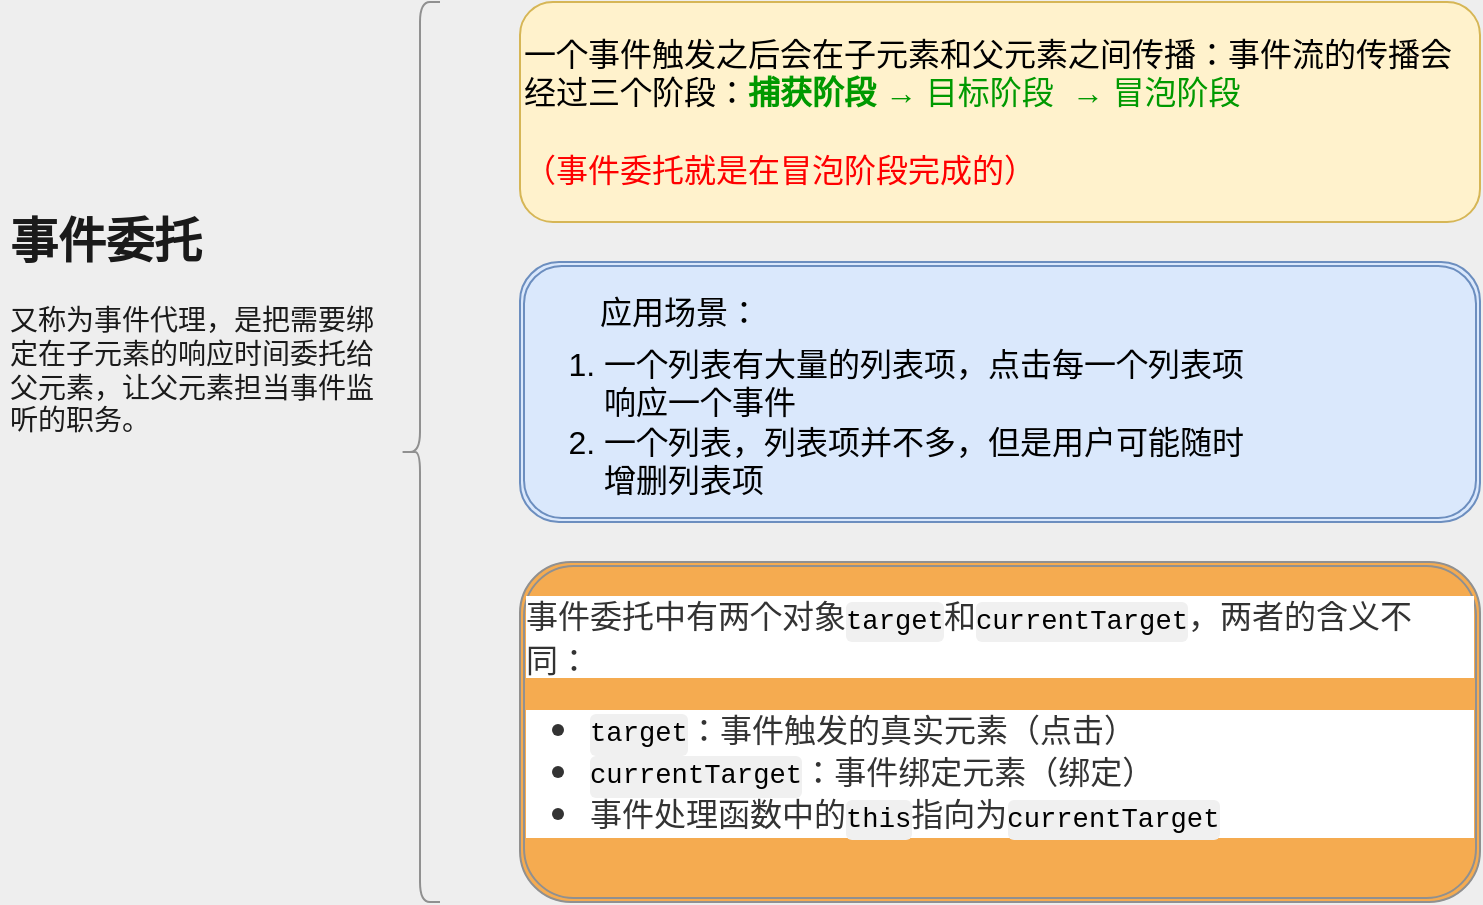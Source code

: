 <mxfile version="20.2.3" type="github">
  <diagram id="40TfQQK1eF6lb47exuI9" name="第 1 页">
    <mxGraphModel dx="946" dy="614" grid="1" gridSize="10" guides="1" tooltips="1" connect="1" arrows="1" fold="1" page="1" pageScale="1" pageWidth="827" pageHeight="1169" background="#EEEEEE" math="0" shadow="0">
      <root>
        <mxCell id="0" />
        <mxCell id="1" parent="0" />
        <mxCell id="tMri1krznpawDl7mKPqJ-2" value="&lt;h1&gt;事件委托&lt;/h1&gt;&lt;p&gt;&lt;font style=&quot;font-size: 14px;&quot;&gt;又称为事件代理，是把需要绑定在子元素的响应时间委托给父元素，让父元素担当事件监听的职务。&lt;/font&gt;&lt;/p&gt;" style="text;html=1;strokeColor=none;fillColor=none;spacing=5;spacingTop=-20;whiteSpace=wrap;overflow=hidden;rounded=0;fontColor=#1A1A1A;" vertex="1" parent="1">
          <mxGeometry x="20" y="160" width="200" height="120" as="geometry" />
        </mxCell>
        <mxCell id="tMri1krznpawDl7mKPqJ-3" value="" style="shape=curlyBracket;whiteSpace=wrap;html=1;rounded=1;fontSize=14;fontColor=#1A1A1A;strokeColor=#909090;fillColor=#F5AB50;" vertex="1" parent="1">
          <mxGeometry x="220" y="60" width="20" height="450" as="geometry" />
        </mxCell>
        <mxCell id="tMri1krznpawDl7mKPqJ-4" value="&lt;font style=&quot;font-size: 16px;&quot;&gt;一个事件触发之后会在子元素和父元素之间传播：事件流的传播会经过三个阶段：&lt;b style=&quot;color: rgb(0, 153, 0);&quot;&gt;捕获阶段&lt;/b&gt;&lt;font color=&quot;#009900&quot;&gt;&amp;nbsp;&lt;/font&gt;&lt;span style=&quot;color: rgb(0, 153, 0); font-family: Arial, sans-serif;&quot;&gt;→ 目标阶段&amp;nbsp;&amp;nbsp;&lt;/span&gt;&lt;/font&gt;&lt;span style=&quot;font-family: Arial, sans-serif;&quot;&gt;&lt;font size=&quot;3&quot;&gt;&lt;font style=&quot;&quot; color=&quot;#009900&quot;&gt;→ 冒泡阶段&lt;/font&gt;&lt;br&gt;&lt;br&gt;&lt;font style=&quot;&quot; color=&quot;#ff0000&quot;&gt;（事件委托就是在冒泡阶段完成的）&lt;/font&gt;&lt;/font&gt;&lt;br&gt;&lt;/span&gt;" style="rounded=1;whiteSpace=wrap;html=1;fontSize=14;strokeColor=#d6b656;fillColor=#fff2cc;align=left;" vertex="1" parent="1">
          <mxGeometry x="280" y="60" width="480" height="110" as="geometry" />
        </mxCell>
        <mxCell id="tMri1krznpawDl7mKPqJ-7" value="" style="shape=ext;double=1;rounded=1;whiteSpace=wrap;html=1;labelBackgroundColor=none;fontSize=16;strokeColor=#6c8ebf;fillColor=#dae8fc;" vertex="1" parent="1">
          <mxGeometry x="280" y="190" width="480" height="130" as="geometry" />
        </mxCell>
        <mxCell id="tMri1krznpawDl7mKPqJ-6" value="&lt;ol&gt;&lt;li&gt;一个列表有大量的列表项，点击每一个列表项响应一个事件&lt;/li&gt;&lt;li&gt;一个列表，列表项并不多，但是用户可能随时增删列表项&lt;/li&gt;&lt;/ol&gt;" style="text;strokeColor=none;fillColor=none;html=1;whiteSpace=wrap;verticalAlign=middle;overflow=hidden;labelBackgroundColor=none;fontSize=16;fontColor=#000000;" vertex="1" parent="1">
          <mxGeometry x="280" y="190" width="370" height="160" as="geometry" />
        </mxCell>
        <mxCell id="tMri1krznpawDl7mKPqJ-8" value="应用场景：" style="text;html=1;strokeColor=none;fillColor=none;align=center;verticalAlign=middle;whiteSpace=wrap;rounded=0;labelBackgroundColor=none;fontSize=16;fontColor=#000000;" vertex="1" parent="1">
          <mxGeometry x="270" y="200" width="180" height="30" as="geometry" />
        </mxCell>
        <mxCell id="tMri1krznpawDl7mKPqJ-11" value="&lt;p style=&quot;margin-top: 0px; margin-bottom: 16px; color: rgb(51, 51, 51); font-family: &amp;quot;Helvetica Neue&amp;quot;, Helvetica, &amp;quot;Segoe UI&amp;quot;, Arial, freesans, sans-serif; text-align: start; background-color: rgb(255, 255, 255);&quot;&gt;事件委托中有两个对象&lt;code style=&quot;color: rgb(0, 0, 0); font-family: Menlo, Monaco, Consolas, &amp;quot;Courier New&amp;quot;, monospace; background-color: rgb(240, 240, 240); border-radius: 3px; padding: 0.2em 0px; font-size: 0.85em !important;&quot;&gt;target&lt;/code&gt;和&lt;code style=&quot;color: rgb(0, 0, 0); font-family: Menlo, Monaco, Consolas, &amp;quot;Courier New&amp;quot;, monospace; background-color: rgb(240, 240, 240); border-radius: 3px; padding: 0.2em 0px; font-size: 0.85em !important;&quot;&gt;currentTarget&lt;/code&gt;，两者的含义不同：&lt;/p&gt;&lt;ul style=&quot;padding-left: 2em; margin-top: 0px; margin-bottom: 16px; color: rgb(51, 51, 51); font-family: &amp;quot;Helvetica Neue&amp;quot;, Helvetica, &amp;quot;Segoe UI&amp;quot;, Arial, freesans, sans-serif; text-align: start; background-color: rgb(255, 255, 255);&quot;&gt;&lt;li style=&quot;margin-bottom: 0px;&quot;&gt;&lt;code style=&quot;color: rgb(0, 0, 0); font-family: Menlo, Monaco, Consolas, &amp;quot;Courier New&amp;quot;, monospace; background-color: rgb(240, 240, 240); border-radius: 3px; padding: 0.2em 0px; font-size: 0.85em !important;&quot;&gt;target&lt;/code&gt;：事件触发的真实元素（点击）&lt;/li&gt;&lt;li style=&quot;margin-bottom: 0px;&quot;&gt;&lt;code style=&quot;color: rgb(0, 0, 0); font-family: Menlo, Monaco, Consolas, &amp;quot;Courier New&amp;quot;, monospace; background-color: rgb(240, 240, 240); border-radius: 3px; padding: 0.2em 0px; font-size: 0.85em !important;&quot;&gt;currentTarget&lt;/code&gt;：事件绑定元素（绑定）&lt;/li&gt;&lt;li style=&quot;margin-bottom: 0px;&quot;&gt;事件处理函数中的&lt;code style=&quot;color: rgb(0, 0, 0); font-family: Menlo, Monaco, Consolas, &amp;quot;Courier New&amp;quot;, monospace; background-color: rgb(240, 240, 240); border-radius: 3px; padding: 0.2em 0px; font-size: 0.85em !important;&quot;&gt;this&lt;/code&gt;指向为&lt;code style=&quot;color: rgb(0, 0, 0); font-family: Menlo, Monaco, Consolas, &amp;quot;Courier New&amp;quot;, monospace; background-color: rgb(240, 240, 240); border-radius: 3px; padding: 0.2em 0px; font-size: 0.85em !important;&quot;&gt;currentTarget&lt;/code&gt;&lt;/li&gt;&lt;/ul&gt;" style="shape=ext;double=1;rounded=1;whiteSpace=wrap;html=1;labelBackgroundColor=none;fontSize=16;fontColor=#000000;strokeColor=#909090;fillColor=#F5AB50;" vertex="1" parent="1">
          <mxGeometry x="280" y="340" width="480" height="170" as="geometry" />
        </mxCell>
      </root>
    </mxGraphModel>
  </diagram>
</mxfile>
